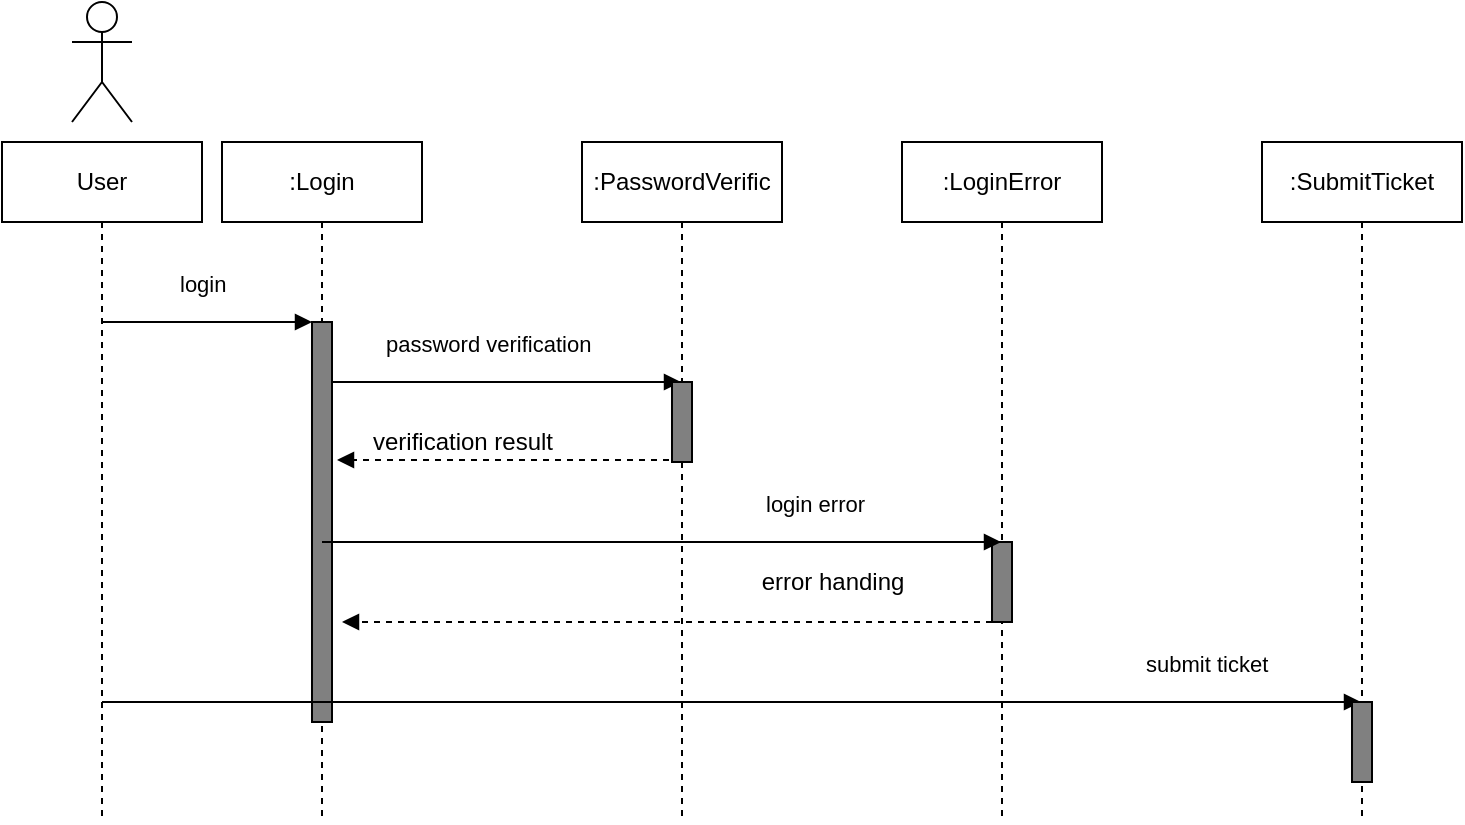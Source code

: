 <mxfile>
    <diagram id="AAFfUJCzikxyt_n8qBB_" name="Page-1">
        <mxGraphModel dx="356" dy="467" grid="1" gridSize="10" guides="1" tooltips="1" connect="1" arrows="1" fold="1" page="1" pageScale="1" pageWidth="850" pageHeight="1100" math="0" shadow="0">
            <root>
                <mxCell id="0"/>
                <mxCell id="1" parent="0"/>
                <mxCell id="20" value="" style="html=1;verticalAlign=bottom;labelBackgroundColor=none;endArrow=block;endFill=1;dashed=1;entryX=1.25;entryY=0.345;entryDx=0;entryDy=0;entryPerimeter=0;" edge="1" parent="1" source="11" target="8">
                    <mxGeometry width="160" relative="1" as="geometry">
                        <mxPoint x="390" y="240" as="sourcePoint"/>
                        <mxPoint x="230" y="240" as="targetPoint"/>
                    </mxGeometry>
                </mxCell>
                <mxCell id="2" value="User" style="shape=umlLifeline;perimeter=lifelinePerimeter;whiteSpace=wrap;html=1;container=1;collapsible=0;recursiveResize=0;outlineConnect=0;" vertex="1" parent="1">
                    <mxGeometry x="70" y="80" width="100" height="340" as="geometry"/>
                </mxCell>
                <mxCell id="7" value=":Login" style="shape=umlLifeline;perimeter=lifelinePerimeter;whiteSpace=wrap;html=1;container=1;collapsible=0;recursiveResize=0;outlineConnect=0;" vertex="1" parent="1">
                    <mxGeometry x="180" y="80" width="100" height="340" as="geometry"/>
                </mxCell>
                <mxCell id="8" value="" style="html=1;points=[];perimeter=orthogonalPerimeter;fillColor=#808080;" vertex="1" parent="7">
                    <mxGeometry x="45" y="90" width="10" height="200" as="geometry"/>
                </mxCell>
                <mxCell id="17" value="login" style="html=1;verticalAlign=bottom;labelBackgroundColor=none;endArrow=block;endFill=1;endSize=6;align=left;" edge="1" parent="7" source="2">
                    <mxGeometry x="-0.306" y="10" relative="1" as="geometry">
                        <mxPoint x="-90" y="90" as="sourcePoint"/>
                        <mxPoint x="45" y="90" as="targetPoint"/>
                        <mxPoint as="offset"/>
                    </mxGeometry>
                </mxCell>
                <mxCell id="18" value="password verification" style="html=1;verticalAlign=bottom;labelBackgroundColor=none;endArrow=block;endFill=1;endSize=6;align=left;" edge="1" parent="7" target="11">
                    <mxGeometry x="-0.714" y="10" relative="1" as="geometry">
                        <mxPoint x="55" y="120" as="sourcePoint"/>
                        <mxPoint x="200.5" y="120" as="targetPoint"/>
                        <mxPoint as="offset"/>
                    </mxGeometry>
                </mxCell>
                <mxCell id="25" value="submit ticket" style="html=1;verticalAlign=bottom;labelBackgroundColor=none;endArrow=block;endFill=1;endSize=6;align=left;" edge="1" parent="7" target="15">
                    <mxGeometry x="0.652" y="10" relative="1" as="geometry">
                        <mxPoint x="-60" y="280" as="sourcePoint"/>
                        <mxPoint x="279.5" y="280" as="targetPoint"/>
                        <mxPoint as="offset"/>
                    </mxGeometry>
                </mxCell>
                <mxCell id="11" value=":PasswordVerific" style="shape=umlLifeline;perimeter=lifelinePerimeter;whiteSpace=wrap;html=1;container=1;collapsible=0;recursiveResize=0;outlineConnect=0;" vertex="1" parent="1">
                    <mxGeometry x="360" y="80" width="100" height="340" as="geometry"/>
                </mxCell>
                <mxCell id="12" value="" style="html=1;points=[];perimeter=orthogonalPerimeter;fillColor=#808080;" vertex="1" parent="11">
                    <mxGeometry x="45" y="120" width="10" height="40" as="geometry"/>
                </mxCell>
                <mxCell id="23" value="" style="html=1;verticalAlign=bottom;labelBackgroundColor=none;endArrow=block;endFill=1;dashed=1;" edge="1" parent="11">
                    <mxGeometry width="160" relative="1" as="geometry">
                        <mxPoint x="205" y="240" as="sourcePoint"/>
                        <mxPoint x="-120" y="240" as="targetPoint"/>
                    </mxGeometry>
                </mxCell>
                <mxCell id="13" value=":LoginError" style="shape=umlLifeline;perimeter=lifelinePerimeter;whiteSpace=wrap;html=1;container=1;collapsible=0;recursiveResize=0;outlineConnect=0;" vertex="1" parent="1">
                    <mxGeometry x="520" y="80" width="100" height="340" as="geometry"/>
                </mxCell>
                <mxCell id="14" value="" style="html=1;points=[];perimeter=orthogonalPerimeter;fillColor=#808080;" vertex="1" parent="13">
                    <mxGeometry x="45" y="200" width="10" height="40" as="geometry"/>
                </mxCell>
                <mxCell id="15" value=":SubmitTicket" style="shape=umlLifeline;perimeter=lifelinePerimeter;whiteSpace=wrap;html=1;container=1;collapsible=0;recursiveResize=0;outlineConnect=0;" vertex="1" parent="1">
                    <mxGeometry x="700" y="80" width="100" height="340" as="geometry"/>
                </mxCell>
                <mxCell id="16" value="" style="html=1;points=[];perimeter=orthogonalPerimeter;fillColor=#808080;" vertex="1" parent="15">
                    <mxGeometry x="45" y="280" width="10" height="40" as="geometry"/>
                </mxCell>
                <mxCell id="21" value="verification result" style="text;html=1;align=center;verticalAlign=middle;resizable=0;points=[];autosize=1;strokeColor=none;fillColor=none;" vertex="1" parent="1">
                    <mxGeometry x="245" y="215" width="110" height="30" as="geometry"/>
                </mxCell>
                <mxCell id="22" value="login error" style="html=1;verticalAlign=bottom;labelBackgroundColor=none;endArrow=block;endFill=1;endSize=6;align=left;" edge="1" parent="1" target="13">
                    <mxGeometry x="0.296" y="10" relative="1" as="geometry">
                        <mxPoint x="230" y="280" as="sourcePoint"/>
                        <mxPoint x="404.5" y="280" as="targetPoint"/>
                        <mxPoint as="offset"/>
                    </mxGeometry>
                </mxCell>
                <mxCell id="24" value="error handing" style="text;html=1;align=center;verticalAlign=middle;resizable=0;points=[];autosize=1;strokeColor=none;fillColor=none;" vertex="1" parent="1">
                    <mxGeometry x="440" y="285" width="90" height="30" as="geometry"/>
                </mxCell>
                <mxCell id="26" value="" style="shape=umlActor;verticalLabelPosition=bottom;verticalAlign=top;html=1;" vertex="1" parent="1">
                    <mxGeometry x="105" y="10" width="30" height="60" as="geometry"/>
                </mxCell>
            </root>
        </mxGraphModel>
    </diagram>
</mxfile>